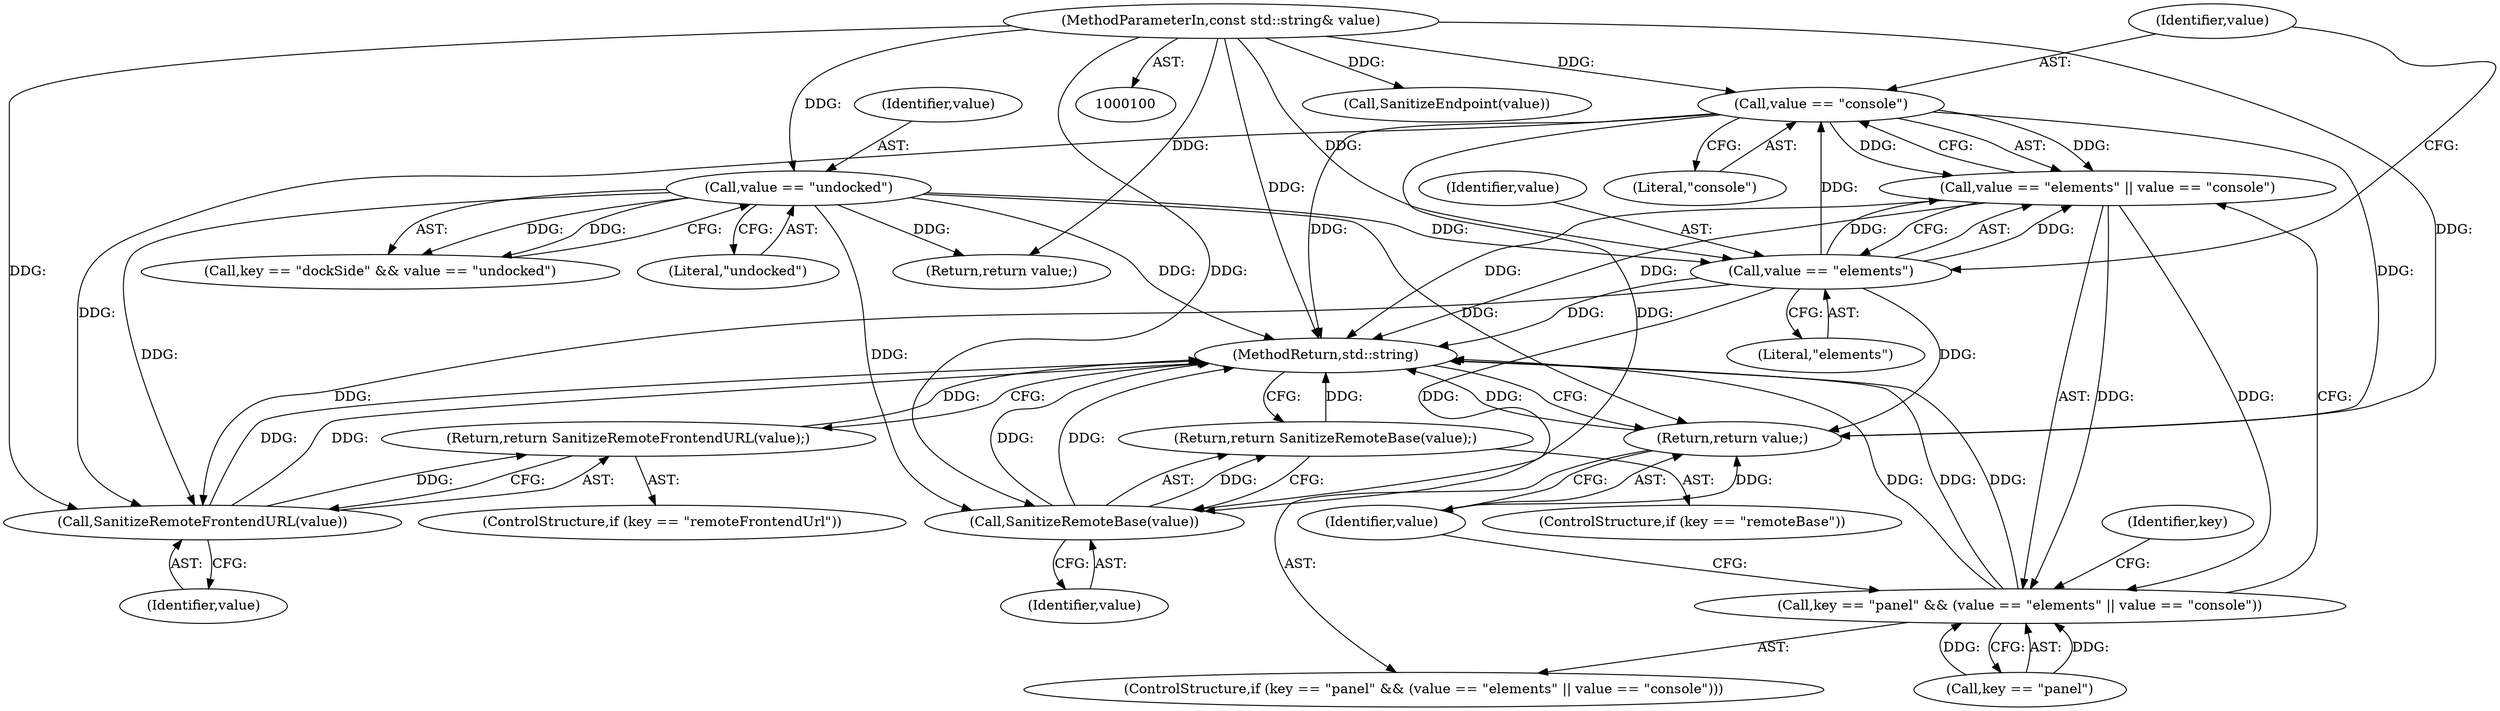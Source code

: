 digraph "1_Chrome_eea3300239f0b53e172a320eb8de59d0bea65f27_7@del" {
"1000160" [label="(Call,value == \"console\")"];
"1000157" [label="(Call,value == \"elements\")"];
"1000146" [label="(Call,value == \"undocked\")"];
"1000102" [label="(MethodParameterIn,const std::string& value)"];
"1000156" [label="(Call,value == \"elements\" || value == \"console\")"];
"1000152" [label="(Call,key == \"panel\" && (value == \"elements\" || value == \"console\"))"];
"1000163" [label="(Return,return value;)"];
"1000170" [label="(Call,SanitizeRemoteBase(value))"];
"1000169" [label="(Return,return SanitizeRemoteBase(value);)"];
"1000177" [label="(Call,SanitizeRemoteFrontendURL(value))"];
"1000176" [label="(Return,return SanitizeRemoteFrontendURL(value);)"];
"1000153" [label="(Call,key == \"panel\")"];
"1000169" [label="(Return,return SanitizeRemoteBase(value);)"];
"1000165" [label="(ControlStructure,if (key == \"remoteBase\"))"];
"1000139" [label="(Call,SanitizeEndpoint(value))"];
"1000159" [label="(Literal,\"elements\")"];
"1000172" [label="(ControlStructure,if (key == \"remoteFrontendUrl\"))"];
"1000177" [label="(Call,SanitizeRemoteFrontendURL(value))"];
"1000156" [label="(Call,value == \"elements\" || value == \"console\")"];
"1000171" [label="(Identifier,value)"];
"1000176" [label="(Return,return SanitizeRemoteFrontendURL(value);)"];
"1000157" [label="(Call,value == \"elements\")"];
"1000163" [label="(Return,return value;)"];
"1000167" [label="(Identifier,key)"];
"1000170" [label="(Call,SanitizeRemoteBase(value))"];
"1000181" [label="(MethodReturn,std::string)"];
"1000142" [label="(Call,key == \"dockSide\" && value == \"undocked\")"];
"1000160" [label="(Call,value == \"console\")"];
"1000146" [label="(Call,value == \"undocked\")"];
"1000178" [label="(Identifier,value)"];
"1000102" [label="(MethodParameterIn,const std::string& value)"];
"1000162" [label="(Literal,\"console\")"];
"1000147" [label="(Identifier,value)"];
"1000161" [label="(Identifier,value)"];
"1000148" [label="(Literal,\"undocked\")"];
"1000152" [label="(Call,key == \"panel\" && (value == \"elements\" || value == \"console\"))"];
"1000158" [label="(Identifier,value)"];
"1000149" [label="(Return,return value;)"];
"1000164" [label="(Identifier,value)"];
"1000151" [label="(ControlStructure,if (key == \"panel\" && (value == \"elements\" || value == \"console\")))"];
"1000160" -> "1000156"  [label="AST: "];
"1000160" -> "1000162"  [label="CFG: "];
"1000161" -> "1000160"  [label="AST: "];
"1000162" -> "1000160"  [label="AST: "];
"1000156" -> "1000160"  [label="CFG: "];
"1000160" -> "1000181"  [label="DDG: "];
"1000160" -> "1000156"  [label="DDG: "];
"1000160" -> "1000156"  [label="DDG: "];
"1000157" -> "1000160"  [label="DDG: "];
"1000102" -> "1000160"  [label="DDG: "];
"1000160" -> "1000163"  [label="DDG: "];
"1000160" -> "1000170"  [label="DDG: "];
"1000160" -> "1000177"  [label="DDG: "];
"1000157" -> "1000156"  [label="AST: "];
"1000157" -> "1000159"  [label="CFG: "];
"1000158" -> "1000157"  [label="AST: "];
"1000159" -> "1000157"  [label="AST: "];
"1000161" -> "1000157"  [label="CFG: "];
"1000156" -> "1000157"  [label="CFG: "];
"1000157" -> "1000181"  [label="DDG: "];
"1000157" -> "1000156"  [label="DDG: "];
"1000157" -> "1000156"  [label="DDG: "];
"1000146" -> "1000157"  [label="DDG: "];
"1000102" -> "1000157"  [label="DDG: "];
"1000157" -> "1000163"  [label="DDG: "];
"1000157" -> "1000170"  [label="DDG: "];
"1000157" -> "1000177"  [label="DDG: "];
"1000146" -> "1000142"  [label="AST: "];
"1000146" -> "1000148"  [label="CFG: "];
"1000147" -> "1000146"  [label="AST: "];
"1000148" -> "1000146"  [label="AST: "];
"1000142" -> "1000146"  [label="CFG: "];
"1000146" -> "1000181"  [label="DDG: "];
"1000146" -> "1000142"  [label="DDG: "];
"1000146" -> "1000142"  [label="DDG: "];
"1000102" -> "1000146"  [label="DDG: "];
"1000146" -> "1000149"  [label="DDG: "];
"1000146" -> "1000163"  [label="DDG: "];
"1000146" -> "1000170"  [label="DDG: "];
"1000146" -> "1000177"  [label="DDG: "];
"1000102" -> "1000100"  [label="AST: "];
"1000102" -> "1000181"  [label="DDG: "];
"1000102" -> "1000139"  [label="DDG: "];
"1000102" -> "1000149"  [label="DDG: "];
"1000102" -> "1000163"  [label="DDG: "];
"1000102" -> "1000170"  [label="DDG: "];
"1000102" -> "1000177"  [label="DDG: "];
"1000156" -> "1000152"  [label="AST: "];
"1000152" -> "1000156"  [label="CFG: "];
"1000156" -> "1000181"  [label="DDG: "];
"1000156" -> "1000181"  [label="DDG: "];
"1000156" -> "1000152"  [label="DDG: "];
"1000156" -> "1000152"  [label="DDG: "];
"1000152" -> "1000151"  [label="AST: "];
"1000152" -> "1000153"  [label="CFG: "];
"1000153" -> "1000152"  [label="AST: "];
"1000164" -> "1000152"  [label="CFG: "];
"1000167" -> "1000152"  [label="CFG: "];
"1000152" -> "1000181"  [label="DDG: "];
"1000152" -> "1000181"  [label="DDG: "];
"1000152" -> "1000181"  [label="DDG: "];
"1000153" -> "1000152"  [label="DDG: "];
"1000153" -> "1000152"  [label="DDG: "];
"1000163" -> "1000151"  [label="AST: "];
"1000163" -> "1000164"  [label="CFG: "];
"1000164" -> "1000163"  [label="AST: "];
"1000181" -> "1000163"  [label="CFG: "];
"1000163" -> "1000181"  [label="DDG: "];
"1000164" -> "1000163"  [label="DDG: "];
"1000170" -> "1000169"  [label="AST: "];
"1000170" -> "1000171"  [label="CFG: "];
"1000171" -> "1000170"  [label="AST: "];
"1000169" -> "1000170"  [label="CFG: "];
"1000170" -> "1000181"  [label="DDG: "];
"1000170" -> "1000181"  [label="DDG: "];
"1000170" -> "1000169"  [label="DDG: "];
"1000169" -> "1000165"  [label="AST: "];
"1000181" -> "1000169"  [label="CFG: "];
"1000169" -> "1000181"  [label="DDG: "];
"1000177" -> "1000176"  [label="AST: "];
"1000177" -> "1000178"  [label="CFG: "];
"1000178" -> "1000177"  [label="AST: "];
"1000176" -> "1000177"  [label="CFG: "];
"1000177" -> "1000181"  [label="DDG: "];
"1000177" -> "1000181"  [label="DDG: "];
"1000177" -> "1000176"  [label="DDG: "];
"1000176" -> "1000172"  [label="AST: "];
"1000181" -> "1000176"  [label="CFG: "];
"1000176" -> "1000181"  [label="DDG: "];
}
